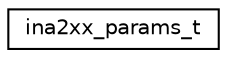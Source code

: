 digraph "Graphical Class Hierarchy"
{
 // LATEX_PDF_SIZE
  edge [fontname="Helvetica",fontsize="10",labelfontname="Helvetica",labelfontsize="10"];
  node [fontname="Helvetica",fontsize="10",shape=record];
  rankdir="LR";
  Node0 [label="ina2xx_params_t",height=0.2,width=0.4,color="black", fillcolor="white", style="filled",URL="$structina2xx__params__t.html",tooltip="Configuration parameters of the INA2xx driver."];
}
